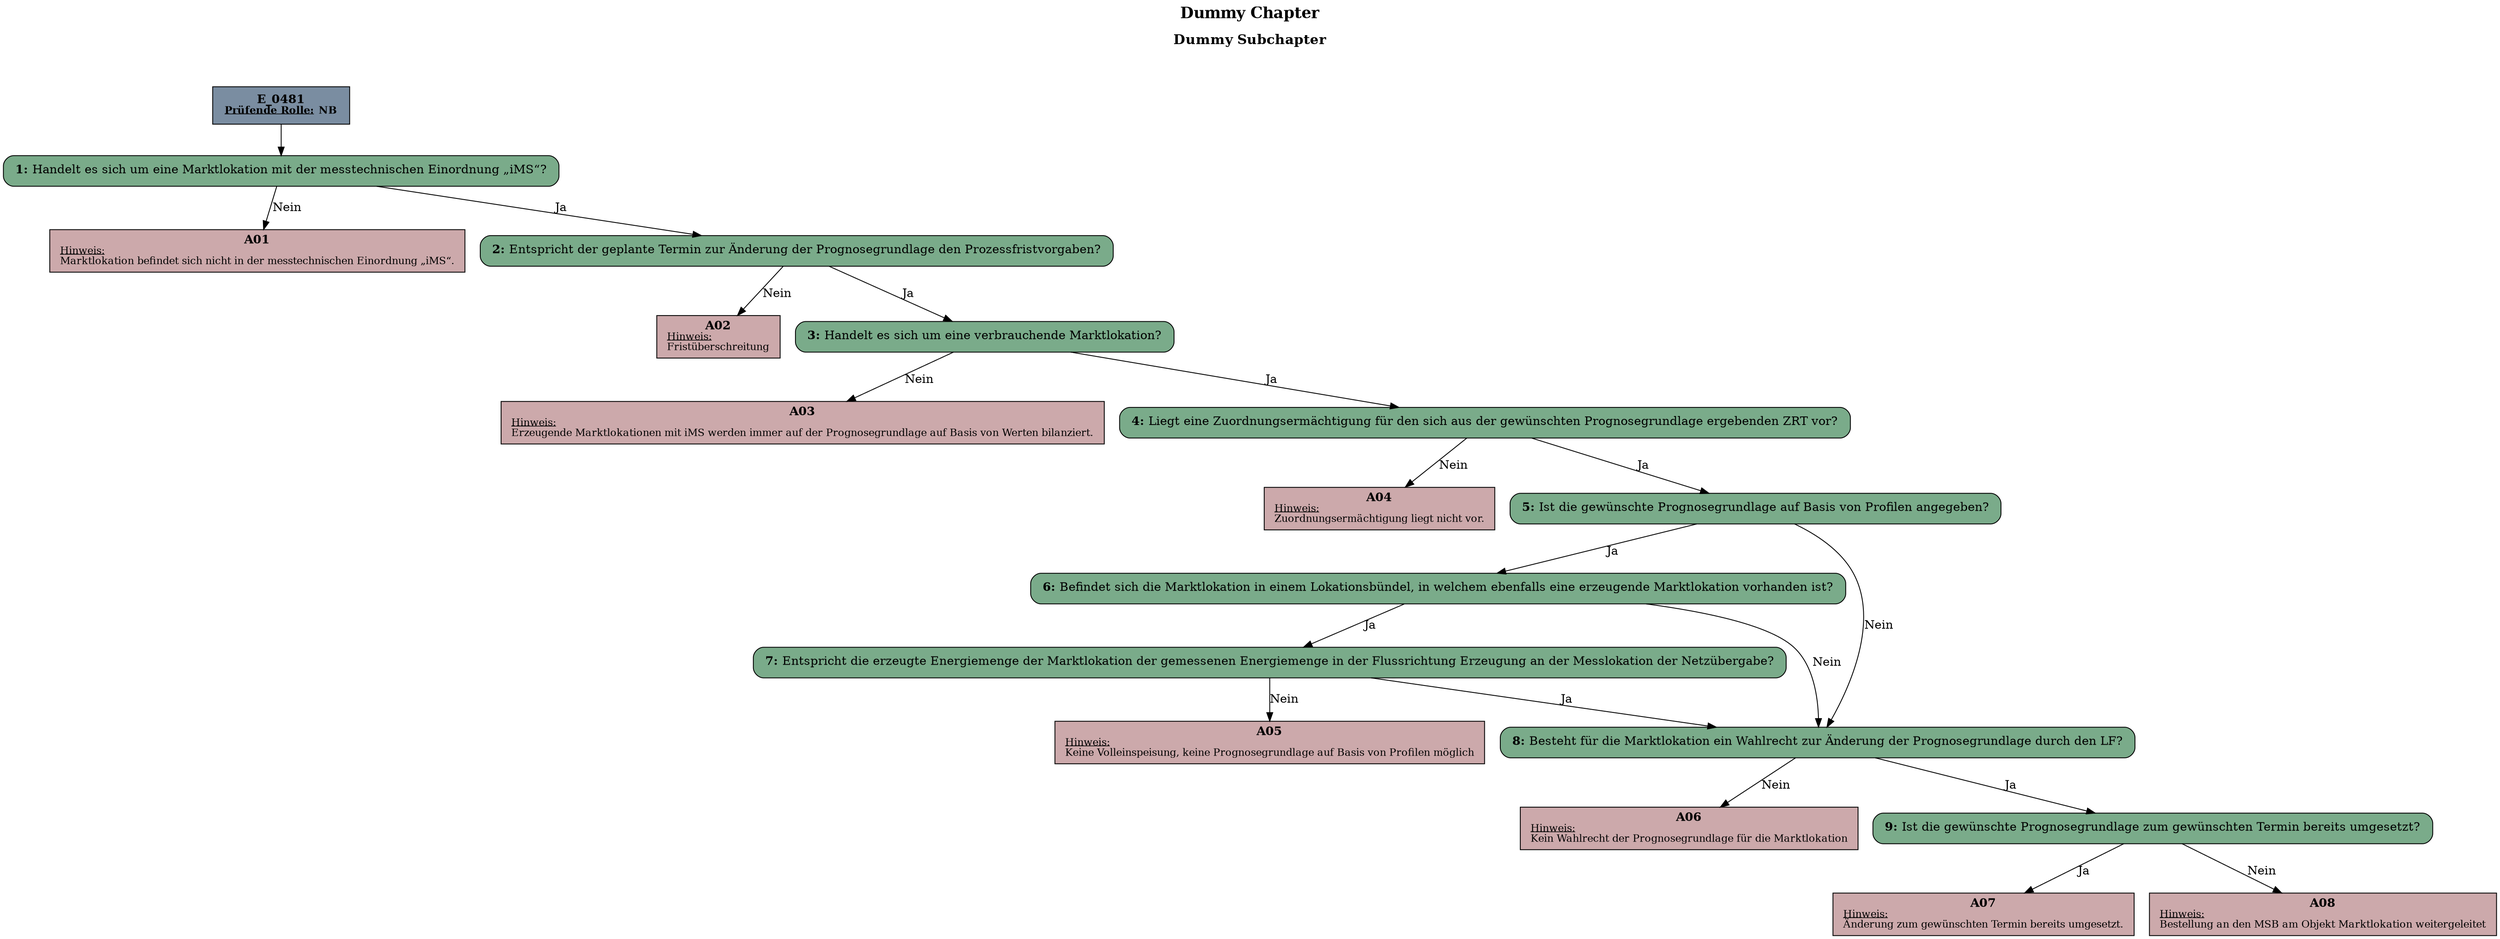digraph D {
    labelloc="t";
    label=<<B><FONT POINT-SIZE="18">Dummy Chapter</FONT></B><BR/><BR/><B><FONT POINT-SIZE="16">Dummy Subchapter</FONT></B><BR/><BR/><BR/><BR/>>;
    "Start" [margin="0.2,0.12", shape=box, style=filled, fillcolor="#7a8da1", label=<<B>E_0481</B><BR align="center"/><FONT point-size="12"><B><U>Prüfende Rolle:</U> NB</B></FONT><BR align="center"/>>];
    "1" [margin="0.2,0.12", shape=box, style="filled,rounded", fillcolor="#7aab8a", label=<<B>1: </B>Handelt es sich um eine Marktlokation mit der messtechnischen Einordnung „iMS“?<BR align="left"/>>];
    "A01" [margin="0.17,0.08", shape=box, style=filled, fillcolor="#cca9ab", label=<<B>A01</B><BR align="center"/><FONT point-size="12"><U>Hinweis:</U><BR align="left"/>Marktlokation befindet sich nicht in der messtechnischen Einordnung „iMS“.<BR align="left"/></FONT>>];
    "2" [margin="0.2,0.12", shape=box, style="filled,rounded", fillcolor="#7aab8a", label=<<B>2: </B>Entspricht der geplante Termin zur Änderung der Prognosegrundlage den Prozessfristvorgaben?<BR align="left"/>>];
    "A02" [margin="0.17,0.08", shape=box, style=filled, fillcolor="#cca9ab", label=<<B>A02</B><BR align="center"/><FONT point-size="12"><U>Hinweis:</U><BR align="left"/>Fristüberschreitung<BR align="left"/></FONT>>];
    "3" [margin="0.2,0.12", shape=box, style="filled,rounded", fillcolor="#7aab8a", label=<<B>3: </B>Handelt es sich um eine verbrauchende Marktlokation?<BR align="left"/>>];
    "A03" [margin="0.17,0.08", shape=box, style=filled, fillcolor="#cca9ab", label=<<B>A03</B><BR align="center"/><FONT point-size="12"><U>Hinweis:</U><BR align="left"/>Erzeugende Marktlokationen mit iMS werden immer auf der Prognosegrundlage auf Basis von Werten bilanziert.<BR align="left"/></FONT>>];
    "4" [margin="0.2,0.12", shape=box, style="filled,rounded", fillcolor="#7aab8a", label=<<B>4: </B>Liegt eine Zuordnungsermächtigung für den sich aus der gewünschten Prognosegrundlage ergebenden ZRT vor?<BR align="left"/>>];
    "A04" [margin="0.17,0.08", shape=box, style=filled, fillcolor="#cca9ab", label=<<B>A04</B><BR align="center"/><FONT point-size="12"><U>Hinweis:</U><BR align="left"/>Zuordnungsermächtigung liegt nicht vor.<BR align="left"/></FONT>>];
    "5" [margin="0.2,0.12", shape=box, style="filled,rounded", fillcolor="#7aab8a", label=<<B>5: </B>Ist die gewünschte Prognosegrundlage auf Basis von Profilen angegeben?<BR align="left"/>>];
    "6" [margin="0.2,0.12", shape=box, style="filled,rounded", fillcolor="#7aab8a", label=<<B>6: </B>Befindet sich die Marktlokation in einem Lokationsbündel, in welchem ebenfalls eine erzeugende Marktlokation vorhanden ist?<BR align="left"/>>];
    "7" [margin="0.2,0.12", shape=box, style="filled,rounded", fillcolor="#7aab8a", label=<<B>7: </B>Entspricht die erzeugte Energiemenge der Marktlokation der gemessenen Energiemenge in der Flussrichtung Erzeugung an der Messlokation der Netzübergabe?<BR align="left"/>>];
    "A05" [margin="0.17,0.08", shape=box, style=filled, fillcolor="#cca9ab", label=<<B>A05</B><BR align="center"/><FONT point-size="12"><U>Hinweis:</U><BR align="left"/>Keine Volleinspeisung, keine Prognosegrundlage auf Basis von Profilen möglich<BR align="left"/></FONT>>];
    "8" [margin="0.2,0.12", shape=box, style="filled,rounded", fillcolor="#7aab8a", label=<<B>8: </B>Besteht für die Marktlokation ein Wahlrecht zur Änderung der Prognosegrundlage durch den LF?<BR align="left"/>>];
    "A06" [margin="0.17,0.08", shape=box, style=filled, fillcolor="#cca9ab", label=<<B>A06</B><BR align="center"/><FONT point-size="12"><U>Hinweis:</U><BR align="left"/>Kein Wahlrecht der Prognosegrundlage für die Marktlokation<BR align="left"/></FONT>>];
    "9" [margin="0.2,0.12", shape=box, style="filled,rounded", fillcolor="#7aab8a", label=<<B>9: </B>Ist die gewünschte Prognosegrundlage zum gewünschten Termin bereits umgesetzt?<BR align="left"/>>];
    "A07" [margin="0.17,0.08", shape=box, style=filled, fillcolor="#cca9ab", label=<<B>A07</B><BR align="center"/><FONT point-size="12"><U>Hinweis:</U><BR align="left"/>Änderung zum gewünschten Termin bereits umgesetzt.<BR align="left"/></FONT>>];
    "A08" [margin="0.17,0.08", shape=box, style=filled, fillcolor="#cca9ab", label=<<B>A08</B><BR align="center"/><FONT point-size="12"><U>Hinweis:</U><BR align="left"/>Bestellung an den MSB am Objekt Marktlokation weitergeleitet<BR align="left"/></FONT>>];

    "Start" -> "1";
    "1" -> "A01" [label="Nein"];
    "1" -> "2" [label="Ja"];
    "2" -> "A02" [label="Nein"];
    "2" -> "3" [label="Ja"];
    "3" -> "A03" [label="Nein"];
    "3" -> "4" [label="Ja"];
    "4" -> "A04" [label="Nein"];
    "4" -> "5" [label="Ja"];
    "5" -> "6" [label="Ja"];
    "5" -> "8" [label="Nein"];
    "6" -> "7" [label="Ja"];
    "6" -> "8" [label="Nein"];
    "7" -> "A05" [label="Nein"];
    "7" -> "8" [label="Ja"];
    "8" -> "A06" [label="Nein"];
    "8" -> "9" [label="Ja"];
    "9" -> "A07" [label="Ja"];
    "9" -> "A08" [label="Nein"];
}